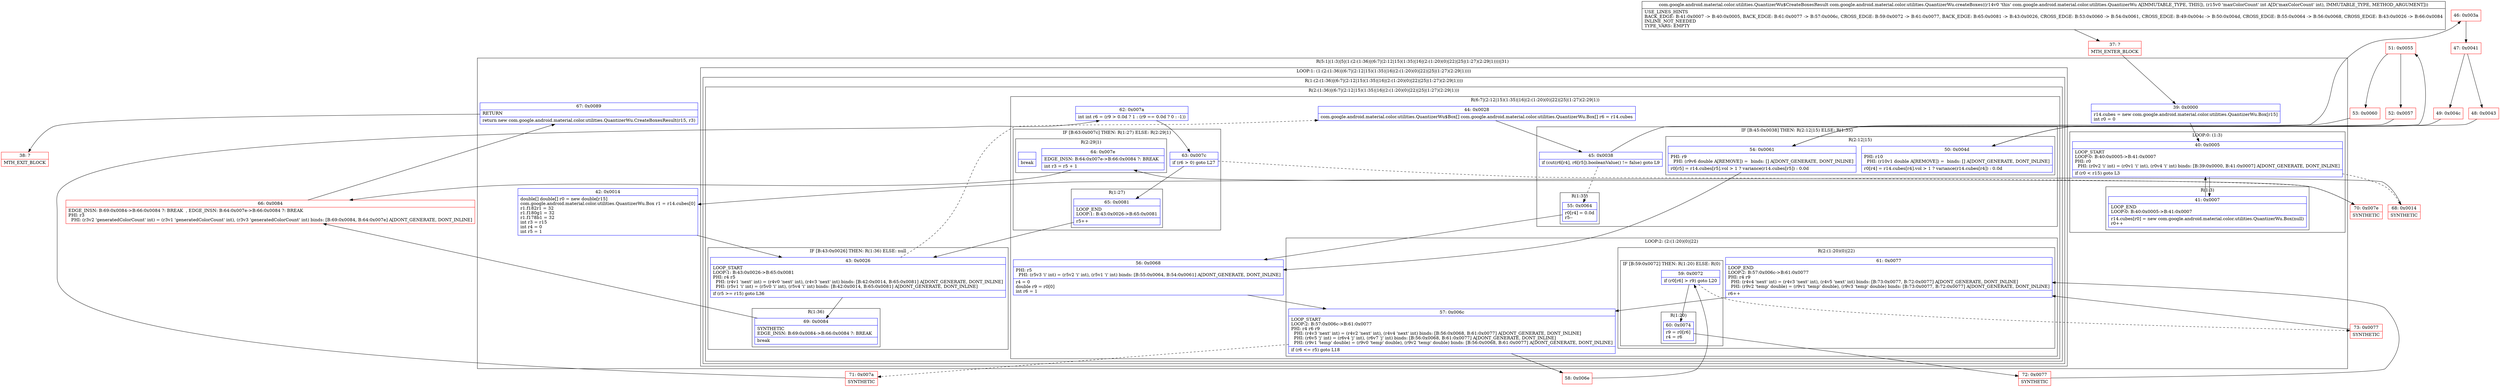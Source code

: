 digraph "CFG forcom.google.android.material.color.utilities.QuantizerWu.createBoxes(I)Lcom\/google\/android\/material\/color\/utilities\/QuantizerWu$CreateBoxesResult;" {
subgraph cluster_Region_1830392244 {
label = "R(5:1|(1:3)|5|(1:(2:(1:36)|(6:7|(2:12|15)(1:35)|16|(2:(1:20)(0)|22)|25|(1:27)(2:29|1))))|31)";
node [shape=record,color=blue];
Node_39 [shape=record,label="{39\:\ 0x0000|r14.cubes = new com.google.android.material.color.utilities.QuantizerWu.Box[r15]\lint r0 = 0\l}"];
subgraph cluster_LoopRegion_863719585 {
label = "LOOP:0: (1:3)";
node [shape=record,color=blue];
Node_40 [shape=record,label="{40\:\ 0x0005|LOOP_START\lLOOP:0: B:40:0x0005\-\>B:41:0x0007\lPHI: r0 \l  PHI: (r0v2 'i' int) = (r0v1 'i' int), (r0v4 'i' int) binds: [B:39:0x0000, B:41:0x0007] A[DONT_GENERATE, DONT_INLINE]\l|if (r0 \< r15) goto L3\l}"];
subgraph cluster_Region_826311049 {
label = "R(1:3)";
node [shape=record,color=blue];
Node_41 [shape=record,label="{41\:\ 0x0007|LOOP_END\lLOOP:0: B:40:0x0005\-\>B:41:0x0007\l|r14.cubes[r0] = new com.google.android.material.color.utilities.QuantizerWu.Box(null)\lr0++\l}"];
}
}
Node_42 [shape=record,label="{42\:\ 0x0014|double[] double[] r0 = new double[r15]\lcom.google.android.material.color.utilities.QuantizerWu.Box r1 = r14.cubes[0]\lr1.f182r1 = 32\lr1.f180g1 = 32\lr1.f178b1 = 32\lint r3 = r15\lint r4 = 0\lint r5 = 1\l}"];
subgraph cluster_LoopRegion_712232959 {
label = "LOOP:1: (1:(2:(1:36)|(6:7|(2:12|15)(1:35)|16|(2:(1:20)(0)|22)|25|(1:27)(2:29|1))))";
node [shape=record,color=blue];
subgraph cluster_Region_1361976367 {
label = "R(1:(2:(1:36)|(6:7|(2:12|15)(1:35)|16|(2:(1:20)(0)|22)|25|(1:27)(2:29|1))))";
node [shape=record,color=blue];
subgraph cluster_Region_500909629 {
label = "R(2:(1:36)|(6:7|(2:12|15)(1:35)|16|(2:(1:20)(0)|22)|25|(1:27)(2:29|1)))";
node [shape=record,color=blue];
subgraph cluster_IfRegion_907182902 {
label = "IF [B:43:0x0026] THEN: R(1:36) ELSE: null";
node [shape=record,color=blue];
Node_43 [shape=record,label="{43\:\ 0x0026|LOOP_START\lLOOP:1: B:43:0x0026\-\>B:65:0x0081\lPHI: r4 r5 \l  PHI: (r4v1 'next' int) = (r4v0 'next' int), (r4v3 'next' int) binds: [B:42:0x0014, B:65:0x0081] A[DONT_GENERATE, DONT_INLINE]\l  PHI: (r5v1 'i' int) = (r5v0 'i' int), (r5v4 'i' int) binds: [B:42:0x0014, B:65:0x0081] A[DONT_GENERATE, DONT_INLINE]\l|if (r5 \>= r15) goto L36\l}"];
subgraph cluster_Region_1673912897 {
label = "R(1:36)";
node [shape=record,color=blue];
Node_69 [shape=record,label="{69\:\ 0x0084|SYNTHETIC\lEDGE_INSN: B:69:0x0084\-\>B:66:0x0084 ?: BREAK  \l|break\l}"];
}
}
subgraph cluster_Region_899171948 {
label = "R(6:7|(2:12|15)(1:35)|16|(2:(1:20)(0)|22)|25|(1:27)(2:29|1))";
node [shape=record,color=blue];
Node_44 [shape=record,label="{44\:\ 0x0028|com.google.android.material.color.utilities.QuantizerWu$Box[] com.google.android.material.color.utilities.QuantizerWu.Box[] r6 = r14.cubes\l}"];
subgraph cluster_IfRegion_2069201471 {
label = "IF [B:45:0x0038] THEN: R(2:12|15) ELSE: R(1:35)";
node [shape=record,color=blue];
Node_45 [shape=record,label="{45\:\ 0x0038|if (cut(r6[r4], r6[r5]).booleanValue() != false) goto L9\l}"];
subgraph cluster_Region_2100973878 {
label = "R(2:12|15)";
node [shape=record,color=blue];
Node_50 [shape=record,label="{50\:\ 0x004d|PHI: r10 \l  PHI: (r10v1 double A[REMOVE]) =  binds: [] A[DONT_GENERATE, DONT_INLINE]\l|r0[r4] = r14.cubes[r4].vol \> 1 ? variance(r14.cubes[r4]) : 0.0d\l}"];
Node_54 [shape=record,label="{54\:\ 0x0061|PHI: r9 \l  PHI: (r9v6 double A[REMOVE]) =  binds: [] A[DONT_GENERATE, DONT_INLINE]\l|r0[r5] = r14.cubes[r5].vol \> 1 ? variance(r14.cubes[r5]) : 0.0d\l}"];
}
subgraph cluster_Region_1544551188 {
label = "R(1:35)";
node [shape=record,color=blue];
Node_55 [shape=record,label="{55\:\ 0x0064|r0[r4] = 0.0d\lr5\-\-\l}"];
}
}
Node_56 [shape=record,label="{56\:\ 0x0068|PHI: r5 \l  PHI: (r5v3 'i' int) = (r5v2 'i' int), (r5v1 'i' int) binds: [B:55:0x0064, B:54:0x0061] A[DONT_GENERATE, DONT_INLINE]\l|r4 = 0\ldouble r9 = r0[0]\lint r6 = 1\l}"];
subgraph cluster_LoopRegion_1923667246 {
label = "LOOP:2: (2:(1:20)(0)|22)";
node [shape=record,color=blue];
Node_57 [shape=record,label="{57\:\ 0x006c|LOOP_START\lLOOP:2: B:57:0x006c\-\>B:61:0x0077\lPHI: r4 r6 r9 \l  PHI: (r4v3 'next' int) = (r4v2 'next' int), (r4v4 'next' int) binds: [B:56:0x0068, B:61:0x0077] A[DONT_GENERATE, DONT_INLINE]\l  PHI: (r6v5 'j' int) = (r6v4 'j' int), (r6v7 'j' int) binds: [B:56:0x0068, B:61:0x0077] A[DONT_GENERATE, DONT_INLINE]\l  PHI: (r9v1 'temp' double) = (r9v0 'temp' double), (r9v2 'temp' double) binds: [B:56:0x0068, B:61:0x0077] A[DONT_GENERATE, DONT_INLINE]\l|if (r6 \<= r5) goto L18\l}"];
subgraph cluster_Region_633070910 {
label = "R(2:(1:20)(0)|22)";
node [shape=record,color=blue];
subgraph cluster_IfRegion_14800287 {
label = "IF [B:59:0x0072] THEN: R(1:20) ELSE: R(0)";
node [shape=record,color=blue];
Node_59 [shape=record,label="{59\:\ 0x0072|if (r0[r6] \> r9) goto L20\l}"];
subgraph cluster_Region_805148500 {
label = "R(1:20)";
node [shape=record,color=blue];
Node_60 [shape=record,label="{60\:\ 0x0074|r9 = r0[r6]\lr4 = r6\l}"];
}
subgraph cluster_Region_1467860465 {
label = "R(0)";
node [shape=record,color=blue];
}
}
Node_61 [shape=record,label="{61\:\ 0x0077|LOOP_END\lLOOP:2: B:57:0x006c\-\>B:61:0x0077\lPHI: r4 r9 \l  PHI: (r4v4 'next' int) = (r4v3 'next' int), (r4v5 'next' int) binds: [B:73:0x0077, B:72:0x0077] A[DONT_GENERATE, DONT_INLINE]\l  PHI: (r9v2 'temp' double) = (r9v1 'temp' double), (r9v3 'temp' double) binds: [B:73:0x0077, B:72:0x0077] A[DONT_GENERATE, DONT_INLINE]\l|r6++\l}"];
}
}
Node_62 [shape=record,label="{62\:\ 0x007a|int int r6 = (r9 \> 0.0d ? 1 : (r9 == 0.0d ? 0 : \-1))\l}"];
subgraph cluster_IfRegion_1728077227 {
label = "IF [B:63:0x007c] THEN: R(1:27) ELSE: R(2:29|1)";
node [shape=record,color=blue];
Node_63 [shape=record,label="{63\:\ 0x007c|if (r6 \> 0) goto L27\l}"];
subgraph cluster_Region_1972829671 {
label = "R(1:27)";
node [shape=record,color=blue];
Node_65 [shape=record,label="{65\:\ 0x0081|LOOP_END\lLOOP:1: B:43:0x0026\-\>B:65:0x0081\l|r5++\l}"];
}
subgraph cluster_Region_210312932 {
label = "R(2:29|1)";
node [shape=record,color=blue];
Node_64 [shape=record,label="{64\:\ 0x007e|EDGE_INSN: B:64:0x007e\-\>B:66:0x0084 ?: BREAK  \l|int r3 = r5 + 1\l}"];
Node_InsnContainer_1980982357 [shape=record,label="{|break\l}"];
}
}
}
}
}
}
Node_67 [shape=record,label="{67\:\ 0x0089|RETURN\l|return new com.google.android.material.color.utilities.QuantizerWu.CreateBoxesResult(r15, r3)\l}"];
}
Node_37 [shape=record,color=red,label="{37\:\ ?|MTH_ENTER_BLOCK\l}"];
Node_68 [shape=record,color=red,label="{68\:\ 0x0014|SYNTHETIC\l}"];
Node_46 [shape=record,color=red,label="{46\:\ 0x003a}"];
Node_47 [shape=record,color=red,label="{47\:\ 0x0041}"];
Node_48 [shape=record,color=red,label="{48\:\ 0x0043}"];
Node_51 [shape=record,color=red,label="{51\:\ 0x0055}"];
Node_52 [shape=record,color=red,label="{52\:\ 0x0057}"];
Node_58 [shape=record,color=red,label="{58\:\ 0x006e}"];
Node_72 [shape=record,color=red,label="{72\:\ 0x0077|SYNTHETIC\l}"];
Node_73 [shape=record,color=red,label="{73\:\ 0x0077|SYNTHETIC\l}"];
Node_71 [shape=record,color=red,label="{71\:\ 0x007a|SYNTHETIC\l}"];
Node_70 [shape=record,color=red,label="{70\:\ 0x007e|SYNTHETIC\l}"];
Node_66 [shape=record,color=red,label="{66\:\ 0x0084|EDGE_INSN: B:69:0x0084\-\>B:66:0x0084 ?: BREAK  , EDGE_INSN: B:64:0x007e\-\>B:66:0x0084 ?: BREAK  \lPHI: r3 \l  PHI: (r3v2 'generatedColorCount' int) = (r3v1 'generatedColorCount' int), (r3v3 'generatedColorCount' int) binds: [B:69:0x0084, B:64:0x007e] A[DONT_GENERATE, DONT_INLINE]\l}"];
Node_38 [shape=record,color=red,label="{38\:\ ?|MTH_EXIT_BLOCK\l}"];
Node_53 [shape=record,color=red,label="{53\:\ 0x0060}"];
Node_49 [shape=record,color=red,label="{49\:\ 0x004c}"];
MethodNode[shape=record,label="{com.google.android.material.color.utilities.QuantizerWu$CreateBoxesResult com.google.android.material.color.utilities.QuantizerWu.createBoxes((r14v0 'this' com.google.android.material.color.utilities.QuantizerWu A[IMMUTABLE_TYPE, THIS]), (r15v0 'maxColorCount' int A[D('maxColorCount' int), IMMUTABLE_TYPE, METHOD_ARGUMENT]))  | USE_LINES_HINTS\lBACK_EDGE: B:41:0x0007 \-\> B:40:0x0005, BACK_EDGE: B:61:0x0077 \-\> B:57:0x006c, CROSS_EDGE: B:59:0x0072 \-\> B:61:0x0077, BACK_EDGE: B:65:0x0081 \-\> B:43:0x0026, CROSS_EDGE: B:53:0x0060 \-\> B:54:0x0061, CROSS_EDGE: B:49:0x004c \-\> B:50:0x004d, CROSS_EDGE: B:55:0x0064 \-\> B:56:0x0068, CROSS_EDGE: B:43:0x0026 \-\> B:66:0x0084\lINLINE_NOT_NEEDED\lTYPE_VARS: EMPTY\l}"];
MethodNode -> Node_37;Node_39 -> Node_40;
Node_40 -> Node_41;
Node_40 -> Node_68[style=dashed];
Node_41 -> Node_40;
Node_42 -> Node_43;
Node_43 -> Node_44[style=dashed];
Node_43 -> Node_69;
Node_69 -> Node_66;
Node_44 -> Node_45;
Node_45 -> Node_46;
Node_45 -> Node_55[style=dashed];
Node_50 -> Node_51;
Node_54 -> Node_56;
Node_55 -> Node_56;
Node_56 -> Node_57;
Node_57 -> Node_58;
Node_57 -> Node_71[style=dashed];
Node_59 -> Node_60;
Node_59 -> Node_73[style=dashed];
Node_60 -> Node_72;
Node_61 -> Node_57;
Node_62 -> Node_63;
Node_63 -> Node_65;
Node_63 -> Node_70[style=dashed];
Node_65 -> Node_43;
Node_64 -> Node_66;
Node_67 -> Node_38;
Node_37 -> Node_39;
Node_68 -> Node_42;
Node_46 -> Node_47;
Node_47 -> Node_48;
Node_47 -> Node_49;
Node_48 -> Node_50;
Node_51 -> Node_52;
Node_51 -> Node_53;
Node_52 -> Node_54;
Node_58 -> Node_59;
Node_72 -> Node_61;
Node_73 -> Node_61;
Node_71 -> Node_62;
Node_70 -> Node_64;
Node_66 -> Node_67;
Node_53 -> Node_54;
Node_49 -> Node_50;
}

